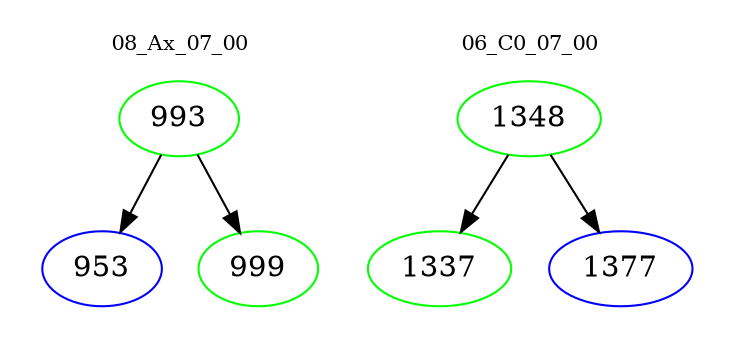 digraph{
subgraph cluster_0 {
color = white
label = "08_Ax_07_00";
fontsize=10;
T0_993 [label="993", color="green"]
T0_993 -> T0_953 [color="black"]
T0_953 [label="953", color="blue"]
T0_993 -> T0_999 [color="black"]
T0_999 [label="999", color="green"]
}
subgraph cluster_1 {
color = white
label = "06_C0_07_00";
fontsize=10;
T1_1348 [label="1348", color="green"]
T1_1348 -> T1_1337 [color="black"]
T1_1337 [label="1337", color="green"]
T1_1348 -> T1_1377 [color="black"]
T1_1377 [label="1377", color="blue"]
}
}
